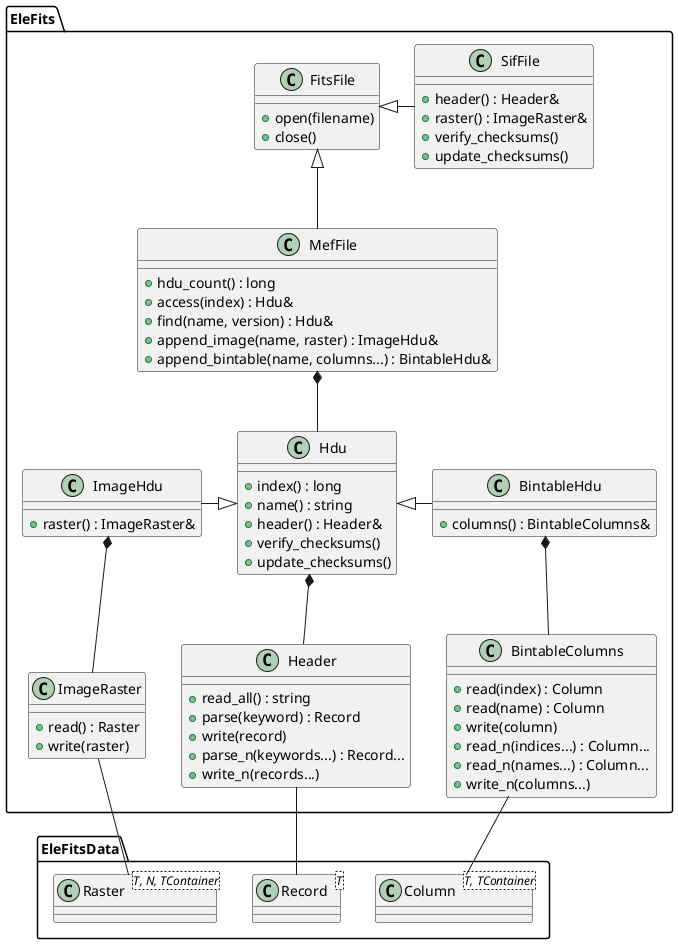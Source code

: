 @startuml
package EleFitsData {

class Record<T> {
}

class Raster<T, N, TContainer> {
}

class Column<T, TContainer> {
}

}

package EleFits {

class FitsFile {
+ open(filename)
+ close()
}

class SifFile {
+ header() : Header&
+ raster() : ImageRaster&
+ verify_checksums()
+ update_checksums()
}

class MefFile {
+ hdu_count() : long
+ access(index) : Hdu&
+ find(name, version) : Hdu&
+ append_image(name, raster) : ImageHdu&
+ append_bintable(name, columns...) : BintableHdu&
}

class Hdu {
+ index() : long
+ name() : string
+ header() : Header&
+ verify_checksums()
+ update_checksums()
}

class ImageHdu {
+ raster() : ImageRaster&
}

class BintableHdu {
+ columns() : BintableColumns&
}

class Header {
+ read_all() : string
+ parse(keyword) : Record
+ write(record)
+ parse_n(keywords...) : Record...
+ write_n(records...)
}

class ImageRaster {
+ read() : Raster
+ write(raster)
}

class BintableColumns {
+ read(index) : Column
+ read(name) : Column
+ write(column)
+ read_n(indices...) : Column...
+ read_n(names...) : Column...
+ write_n(columns...)
}

}

FitsFile <|- SifFile
FitsFile <|-- MefFile
ImageHdu -|> Hdu
Hdu <|- BintableHdu
Hdu *-- Header
ImageHdu *-- ImageRaster
BintableHdu *-- BintableColumns
MefFile *-- Hdu
Header -- Record
ImageRaster -- Raster
BintableColumns -- Column
@enduml